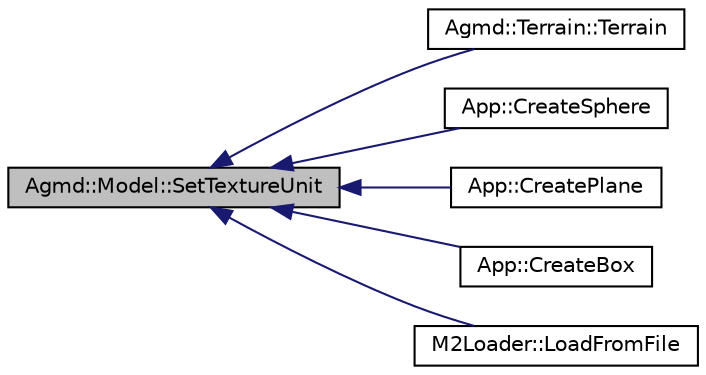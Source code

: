 digraph "Agmd::Model::SetTextureUnit"
{
  edge [fontname="Helvetica",fontsize="10",labelfontname="Helvetica",labelfontsize="10"];
  node [fontname="Helvetica",fontsize="10",shape=record];
  rankdir="LR";
  Node1 [label="Agmd::Model::SetTextureUnit",height=0.2,width=0.4,color="black", fillcolor="grey75", style="filled" fontcolor="black"];
  Node1 -> Node2 [dir="back",color="midnightblue",fontsize="10",style="solid",fontname="Helvetica"];
  Node2 [label="Agmd::Terrain::Terrain",height=0.2,width=0.4,color="black", fillcolor="white", style="filled",URL="$class_agmd_1_1_terrain.html#aa94c778cda7707e6ac11a61a1c19d719"];
  Node1 -> Node3 [dir="back",color="midnightblue",fontsize="10",style="solid",fontname="Helvetica"];
  Node3 [label="App::CreateSphere",height=0.2,width=0.4,color="black", fillcolor="white", style="filled",URL="$class_app.html#a8101a763e15669dc6df798618c25549e"];
  Node1 -> Node4 [dir="back",color="midnightblue",fontsize="10",style="solid",fontname="Helvetica"];
  Node4 [label="App::CreatePlane",height=0.2,width=0.4,color="black", fillcolor="white", style="filled",URL="$class_app.html#af4b83db23e669aa59440eb8f7f876a61"];
  Node1 -> Node5 [dir="back",color="midnightblue",fontsize="10",style="solid",fontname="Helvetica"];
  Node5 [label="App::CreateBox",height=0.2,width=0.4,color="black", fillcolor="white", style="filled",URL="$class_app.html#a3fb8a432f22cd59233fb2457a102b31a"];
  Node1 -> Node6 [dir="back",color="midnightblue",fontsize="10",style="solid",fontname="Helvetica"];
  Node6 [label="M2Loader::LoadFromFile",height=0.2,width=0.4,color="black", fillcolor="white", style="filled",URL="$class_m2_loader.html#ac69f9a9a4375fd799cb750778846ab36"];
}
